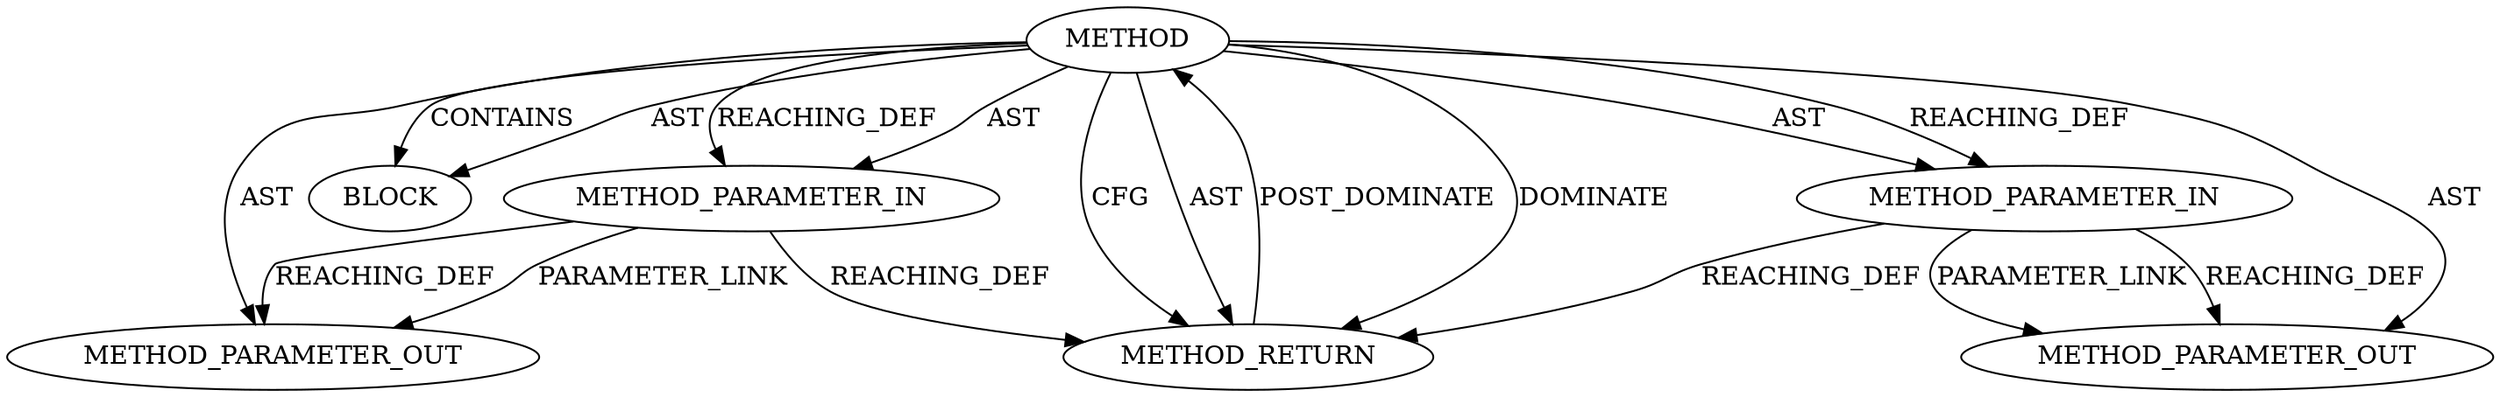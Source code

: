 digraph {
  21913 [label=METHOD_PARAMETER_OUT ORDER=2 CODE="p2" IS_VARIADIC=false TYPE_FULL_NAME="ANY" EVALUATION_STRATEGY="BY_VALUE" INDEX=2 NAME="p2"]
  19755 [label=BLOCK ORDER=1 ARGUMENT_INDEX=1 CODE="<empty>" TYPE_FULL_NAME="ANY"]
  19752 [label=METHOD AST_PARENT_TYPE="NAMESPACE_BLOCK" AST_PARENT_FULL_NAME="<global>" ORDER=0 CODE="<empty>" FULL_NAME="<operator>.lessEqualsThan" IS_EXTERNAL=true FILENAME="<empty>" SIGNATURE="" NAME="<operator>.lessEqualsThan"]
  19756 [label=METHOD_RETURN ORDER=2 CODE="RET" TYPE_FULL_NAME="ANY" EVALUATION_STRATEGY="BY_VALUE"]
  19754 [label=METHOD_PARAMETER_IN ORDER=2 CODE="p2" IS_VARIADIC=false TYPE_FULL_NAME="ANY" EVALUATION_STRATEGY="BY_VALUE" INDEX=2 NAME="p2"]
  19753 [label=METHOD_PARAMETER_IN ORDER=1 CODE="p1" IS_VARIADIC=false TYPE_FULL_NAME="ANY" EVALUATION_STRATEGY="BY_VALUE" INDEX=1 NAME="p1"]
  21912 [label=METHOD_PARAMETER_OUT ORDER=1 CODE="p1" IS_VARIADIC=false TYPE_FULL_NAME="ANY" EVALUATION_STRATEGY="BY_VALUE" INDEX=1 NAME="p1"]
  19756 -> 19752 [label=POST_DOMINATE ]
  19752 -> 19753 [label=AST ]
  19753 -> 19756 [label=REACHING_DEF VARIABLE="p1"]
  19752 -> 19756 [label=DOMINATE ]
  19753 -> 21912 [label=PARAMETER_LINK ]
  19753 -> 21912 [label=REACHING_DEF VARIABLE="p1"]
  19752 -> 19756 [label=CFG ]
  19754 -> 21913 [label=REACHING_DEF VARIABLE="p2"]
  19752 -> 19754 [label=AST ]
  19752 -> 21913 [label=AST ]
  19754 -> 19756 [label=REACHING_DEF VARIABLE="p2"]
  19752 -> 19756 [label=AST ]
  19752 -> 19754 [label=REACHING_DEF VARIABLE=""]
  19752 -> 19755 [label=CONTAINS ]
  19752 -> 19755 [label=AST ]
  19752 -> 21912 [label=AST ]
  19752 -> 19753 [label=REACHING_DEF VARIABLE=""]
  19754 -> 21913 [label=PARAMETER_LINK ]
}
